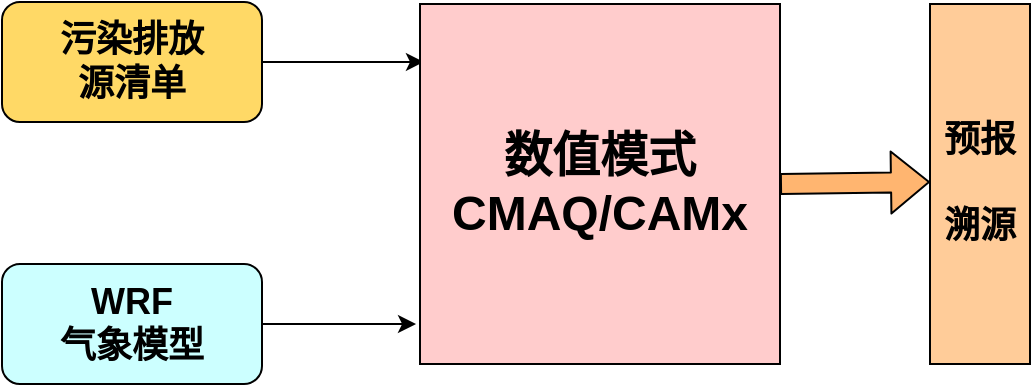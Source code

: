 <mxfile version="13.10.3" type="github">
  <diagram id="r_6eTFj4NcLReCJOViOT" name="Page-1">
    <mxGraphModel dx="2037" dy="425" grid="1" gridSize="10" guides="1" tooltips="1" connect="1" arrows="1" fold="1" page="1" pageScale="1" pageWidth="1169" pageHeight="827" math="0" shadow="0">
      <root>
        <mxCell id="0" />
        <mxCell id="1" parent="0" />
        <mxCell id="DB2yZfsS4Bzt_CUdJ10X-1" style="edgeStyle=orthogonalEdgeStyle;rounded=0;orthogonalLoop=1;jettySize=auto;html=1;exitX=1;exitY=0.5;exitDx=0;exitDy=0;entryX=0.011;entryY=0.161;entryDx=0;entryDy=0;entryPerimeter=0;" edge="1" parent="1" source="DB2yZfsS4Bzt_CUdJ10X-2" target="DB2yZfsS4Bzt_CUdJ10X-5">
          <mxGeometry relative="1" as="geometry">
            <mxPoint x="-505" y="371" as="targetPoint" />
          </mxGeometry>
        </mxCell>
        <mxCell id="DB2yZfsS4Bzt_CUdJ10X-2" value="&lt;font style=&quot;font-size: 18px&quot;&gt;&lt;b&gt;污染排放&lt;br&gt;源清单&lt;/b&gt;&lt;b&gt;&lt;br&gt;&lt;/b&gt;&lt;/font&gt;" style="rounded=1;whiteSpace=wrap;html=1;fillColor=#FFD966;" vertex="1" parent="1">
          <mxGeometry x="-714" y="340" width="130" height="60" as="geometry" />
        </mxCell>
        <mxCell id="DB2yZfsS4Bzt_CUdJ10X-3" style="edgeStyle=orthogonalEdgeStyle;rounded=0;orthogonalLoop=1;jettySize=auto;html=1;exitX=1;exitY=0.5;exitDx=0;exitDy=0;entryX=-0.011;entryY=0.889;entryDx=0;entryDy=0;entryPerimeter=0;" edge="1" parent="1" source="DB2yZfsS4Bzt_CUdJ10X-4" target="DB2yZfsS4Bzt_CUdJ10X-5">
          <mxGeometry relative="1" as="geometry" />
        </mxCell>
        <mxCell id="DB2yZfsS4Bzt_CUdJ10X-4" value="&lt;font style=&quot;font-size: 18px&quot;&gt;&lt;b&gt;WRF&lt;br&gt;&lt;/b&gt;&lt;b&gt;气象模型&lt;/b&gt;&lt;/font&gt;" style="rounded=1;whiteSpace=wrap;html=1;fillColor=#CCFFFF;" vertex="1" parent="1">
          <mxGeometry x="-714" y="471" width="130" height="60" as="geometry" />
        </mxCell>
        <mxCell id="DB2yZfsS4Bzt_CUdJ10X-5" value="&lt;font style=&quot;font-size: 24px&quot;&gt;&lt;b&gt;数值模式&lt;br&gt;CMAQ/CAMx&lt;/b&gt;&lt;/font&gt;" style="whiteSpace=wrap;html=1;aspect=fixed;fillColor=#FFCCCC;" vertex="1" parent="1">
          <mxGeometry x="-505" y="341" width="180" height="180" as="geometry" />
        </mxCell>
        <mxCell id="DB2yZfsS4Bzt_CUdJ10X-6" value="&lt;span style=&quot;font-size: 18px&quot;&gt;&lt;b&gt;预报&lt;br&gt;&lt;br&gt;&lt;/b&gt;&lt;/span&gt;&lt;font style=&quot;font-size: 18px&quot;&gt;&lt;b&gt;溯源&lt;/b&gt;&lt;/font&gt;" style="rounded=0;whiteSpace=wrap;html=1;fillColor=#FFCC99;" vertex="1" parent="1">
          <mxGeometry x="-250" y="341" width="50" height="180" as="geometry" />
        </mxCell>
        <mxCell id="DB2yZfsS4Bzt_CUdJ10X-7" value="" style="shape=flexArrow;endArrow=classic;html=1;entryX=0;entryY=0.55;entryDx=0;entryDy=0;entryPerimeter=0;fillColor=#FFB570;" edge="1" parent="1">
          <mxGeometry width="50" height="50" relative="1" as="geometry">
            <mxPoint x="-325" y="431" as="sourcePoint" />
            <mxPoint x="-250" y="430" as="targetPoint" />
          </mxGeometry>
        </mxCell>
      </root>
    </mxGraphModel>
  </diagram>
</mxfile>
